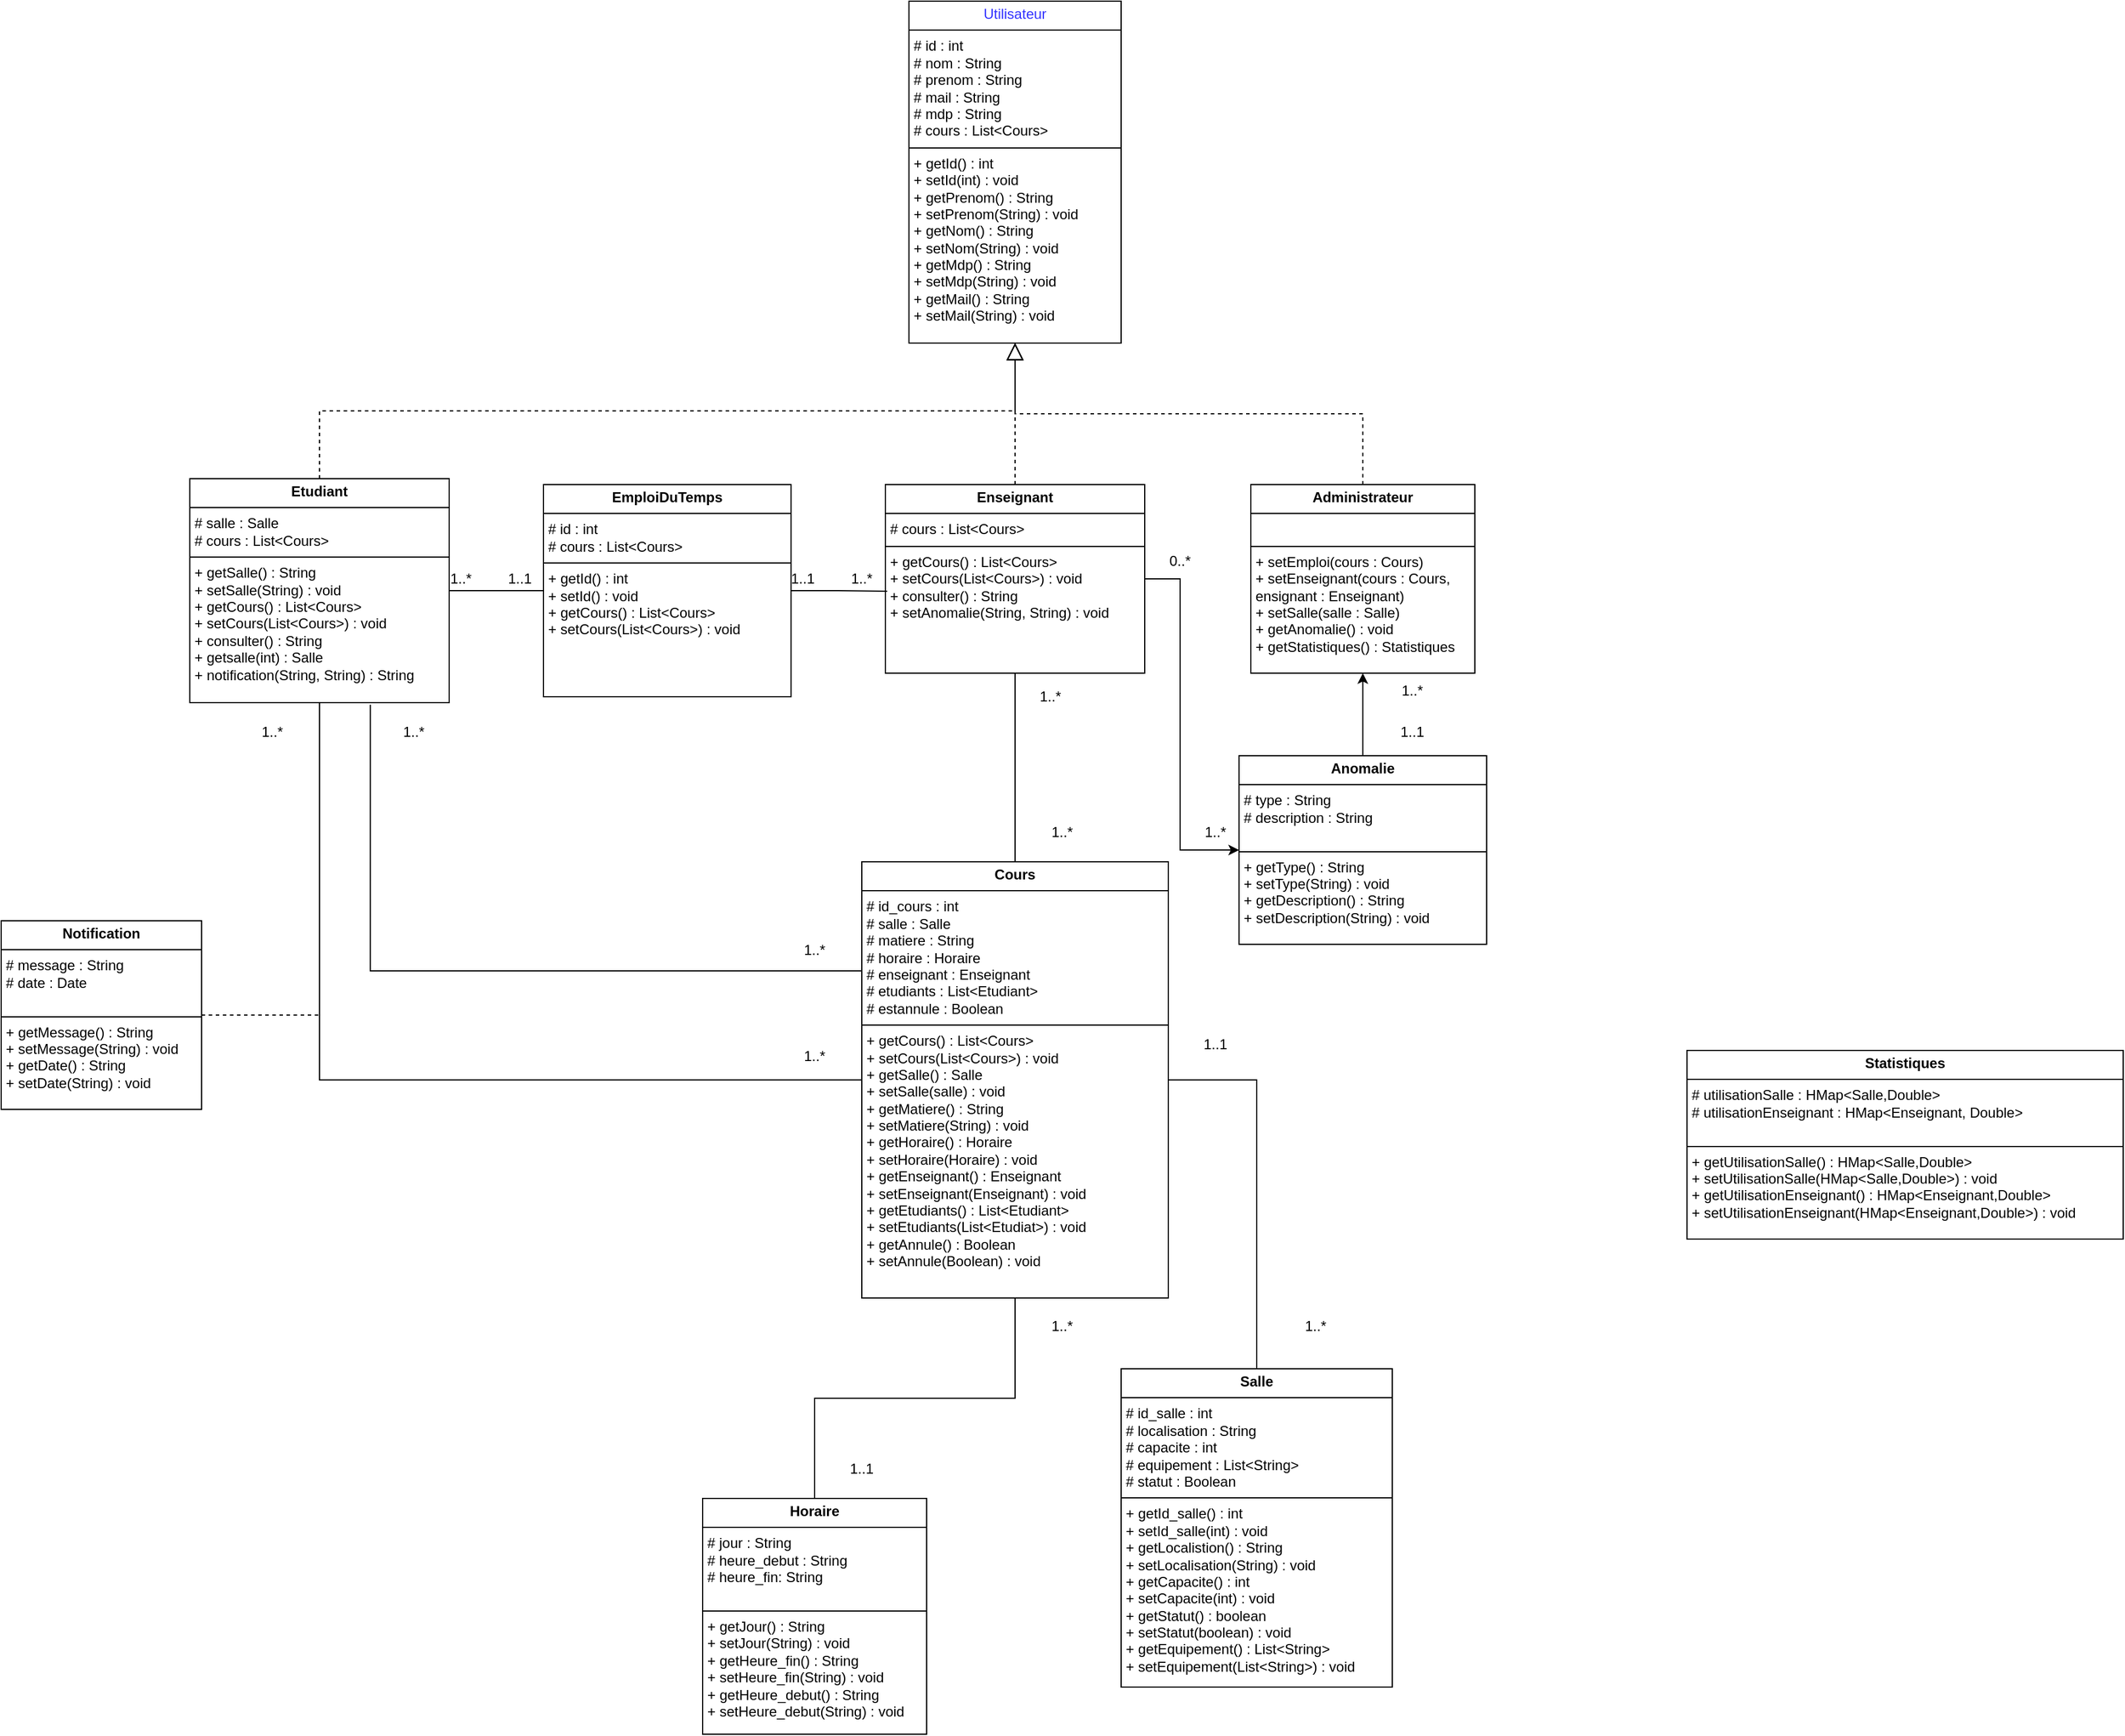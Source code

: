 <mxfile version="27.0.4">
  <diagram name="Page-1" id="ocIGo5bQyAD7GgWdxXTj">
    <mxGraphModel dx="2252" dy="753" grid="1" gridSize="10" guides="1" tooltips="1" connect="1" arrows="1" fold="1" page="1" pageScale="1" pageWidth="827" pageHeight="1169" math="0" shadow="0">
      <root>
        <mxCell id="0" />
        <mxCell id="1" parent="0" />
        <mxCell id="oOOovUlSggI43qUW11VL-1" value="&lt;p style=&quot;margin:0px;margin-top:4px;text-align:center;&quot;&gt;&lt;b&gt;Etudiant&lt;/b&gt;&lt;/p&gt;&lt;hr size=&quot;1&quot; style=&quot;border-style:solid;&quot;&gt;&lt;p style=&quot;margin:0px;margin-left:4px;&quot;&gt;&lt;span style=&quot;background-color: transparent; color: light-dark(rgb(0, 0, 0), rgb(255, 255, 255));&quot;&gt;# salle : Salle&amp;nbsp;&lt;/span&gt;&lt;/p&gt;&lt;p style=&quot;margin:0px;margin-left:4px;&quot;&gt;&lt;span style=&quot;background-color: transparent; color: light-dark(rgb(0, 0, 0), rgb(255, 255, 255));&quot;&gt;# cours : List&amp;lt;Cours&amp;gt;&lt;/span&gt;&lt;/p&gt;&lt;hr size=&quot;1&quot; style=&quot;border-style:solid;&quot;&gt;&lt;p style=&quot;margin: 0px 0px 0px 4px;&quot;&gt;+ getSalle() : String&lt;/p&gt;&lt;p style=&quot;margin: 0px 0px 0px 4px;&quot;&gt;+ setSalle(String) : void&lt;/p&gt;&lt;p style=&quot;margin:0px;margin-left:4px;&quot;&gt;+ getCours() : List&amp;lt;Cours&amp;gt;&lt;/p&gt;&lt;p style=&quot;margin:0px;margin-left:4px;&quot;&gt;+ setCours(List&amp;lt;Cours&amp;gt;) : void&lt;/p&gt;&lt;p style=&quot;margin:0px;margin-left:4px;&quot;&gt;+ consulter() : String&lt;/p&gt;&lt;p style=&quot;margin:0px;margin-left:4px;&quot;&gt;+ getsalle(int) : Salle&lt;/p&gt;&lt;p style=&quot;margin:0px;margin-left:4px;&quot;&gt;+ notification(String, String) : String&lt;/p&gt;&lt;p style=&quot;margin:0px;margin-left:4px;&quot;&gt;&lt;br&gt;&lt;/p&gt;" style="verticalAlign=top;align=left;overflow=fill;html=1;whiteSpace=wrap;" vertex="1" parent="1">
          <mxGeometry x="-210" y="435" width="220" height="190" as="geometry" />
        </mxCell>
        <mxCell id="oOOovUlSggI43qUW11VL-2" style="edgeStyle=orthogonalEdgeStyle;rounded=0;orthogonalLoop=1;jettySize=auto;html=1;entryX=0;entryY=0.5;entryDx=0;entryDy=0;" edge="1" parent="1" source="oOOovUlSggI43qUW11VL-3" target="oOOovUlSggI43qUW11VL-14">
          <mxGeometry relative="1" as="geometry">
            <Array as="points">
              <mxPoint x="630" y="520" />
              <mxPoint x="630" y="750" />
            </Array>
          </mxGeometry>
        </mxCell>
        <mxCell id="oOOovUlSggI43qUW11VL-3" value="&lt;p style=&quot;margin:0px;margin-top:4px;text-align:center;&quot;&gt;&lt;b&gt;Enseignant&lt;/b&gt;&lt;span style=&quot;color: rgba(0, 0, 0, 0); font-family: monospace; font-size: 0px; text-wrap-mode: nowrap; background-color: transparent; text-align: left;&quot;&gt;%3CmxGraphModel%3E%3Croot%3E%3CmxCell%20id%3D%220%22%2F%3E%3CmxCell%20id%3D%221%22%20parent%3D%220%22%2F%3E%3CmxCell%20id%3D%222%22%20value%3D%22%26lt%3Bp%20style%3D%26quot%3Bmargin%3A0px%3Bmargin-top%3A4px%3Btext-align%3Acenter%3B%26quot%3B%26gt%3B%26lt%3Bb%26gt%3BEtudiant%26lt%3B%2Fb%26gt%3B%26lt%3B%2Fp%26gt%3B%26lt%3Bhr%20size%3D%26quot%3B1%26quot%3B%20style%3D%26quot%3Bborder-style%3Asolid%3B%26quot%3B%26gt%3B%26lt%3Bp%20style%3D%26quot%3Bmargin%3A0px%3Bmargin-left%3A4px%3B%26quot%3B%26gt%3B%2B%20field%3A%20Type%26lt%3B%2Fp%26gt%3B%26lt%3Bhr%20size%3D%26quot%3B1%26quot%3B%20style%3D%26quot%3Bborder-style%3Asolid%3B%26quot%3B%26gt%3B%26lt%3Bp%20style%3D%26quot%3Bmargin%3A0px%3Bmargin-left%3A4px%3B%26quot%3B%26gt%3B%2B%20method()%3A%20Type%26lt%3B%2Fp%26gt%3B%22%20style%3D%22verticalAlign%3Dtop%3Balign%3Dleft%3Boverflow%3Dfill%3Bhtml%3D1%3BwhiteSpace%3Dwrap%3B%22%20vertex%3D%221%22%20parent%3D%221%22%3E%3CmxGeometry%20x%3D%22260%22%20y%3D%2250%22%20width%3D%22160%22%20height%3D%2290%22%20as%3D%22geometry%22%2F%3E%3C%2FmxCell%3E%3C%2Froot%3E%3C%2FmxGraphModel%3E&lt;/span&gt;&lt;/p&gt;&lt;hr size=&quot;1&quot; style=&quot;border-style:solid;&quot;&gt;&lt;p style=&quot;margin:0px;margin-left:4px;&quot;&gt;&lt;span style=&quot;background-color: transparent; color: light-dark(rgb(0, 0, 0), rgb(255, 255, 255));&quot;&gt;# cours : List&amp;lt;Cours&amp;gt;&lt;/span&gt;&lt;/p&gt;&lt;hr size=&quot;1&quot; style=&quot;border-style:solid;&quot;&gt;&lt;p style=&quot;margin: 0px 0px 0px 4px;&quot;&gt;+ getCours() : List&amp;lt;Cours&amp;gt;&lt;/p&gt;&lt;p style=&quot;margin: 0px 0px 0px 4px;&quot;&gt;+ setCours(List&amp;lt;Cours&amp;gt;) : void&lt;/p&gt;&lt;p style=&quot;margin:0px;margin-left:4px;&quot;&gt;+ consulter() : String&lt;/p&gt;&lt;p style=&quot;margin:0px;margin-left:4px;&quot;&gt;+ setAnomalie(String, String) : void&lt;/p&gt;" style="verticalAlign=top;align=left;overflow=fill;html=1;whiteSpace=wrap;" vertex="1" parent="1">
          <mxGeometry x="380" y="440" width="220" height="160" as="geometry" />
        </mxCell>
        <mxCell id="oOOovUlSggI43qUW11VL-4" value="&lt;p style=&quot;margin:0px;margin-top:4px;text-align:center;&quot;&gt;&lt;b&gt;Administrateur&lt;/b&gt;&lt;/p&gt;&lt;hr size=&quot;1&quot; style=&quot;border-style:solid;&quot;&gt;&lt;p style=&quot;margin:0px;margin-left:4px;&quot;&gt;&lt;br&gt;&lt;/p&gt;&lt;hr size=&quot;1&quot; style=&quot;border-style:solid;&quot;&gt;&lt;p style=&quot;margin:0px;margin-left:4px;&quot;&gt;+ setEmploi(cours : Cours)&lt;/p&gt;&lt;p style=&quot;margin:0px;margin-left:4px;&quot;&gt;+ setEnseignant(cours : Cours, ensignant : Enseignant)&lt;/p&gt;&lt;p style=&quot;margin:0px;margin-left:4px;&quot;&gt;+ setSalle(salle : Salle)&lt;/p&gt;&lt;p style=&quot;margin:0px;margin-left:4px;&quot;&gt;+ getAnomalie() : void&lt;/p&gt;&lt;p style=&quot;margin:0px;margin-left:4px;&quot;&gt;+ getStatistiques() : Statistiques&lt;/p&gt;" style="verticalAlign=top;align=left;overflow=fill;html=1;whiteSpace=wrap;" vertex="1" parent="1">
          <mxGeometry x="690" y="440" width="190" height="160" as="geometry" />
        </mxCell>
        <mxCell id="oOOovUlSggI43qUW11VL-5" style="edgeStyle=orthogonalEdgeStyle;rounded=0;orthogonalLoop=1;jettySize=auto;html=1;entryX=1;entryY=0.5;entryDx=0;entryDy=0;endArrow=none;endFill=1;startFill=0;" edge="1" parent="1" source="oOOovUlSggI43qUW11VL-6" target="oOOovUlSggI43qUW11VL-22">
          <mxGeometry relative="1" as="geometry" />
        </mxCell>
        <mxCell id="oOOovUlSggI43qUW11VL-6" value="&lt;p style=&quot;margin:0px;margin-top:4px;text-align:center;&quot;&gt;&lt;b&gt;Salle&lt;/b&gt;&lt;/p&gt;&lt;hr size=&quot;1&quot; style=&quot;border-style:solid;&quot;&gt;&lt;p style=&quot;margin:0px;margin-left:4px;&quot;&gt;# id_salle : int&lt;/p&gt;&lt;p style=&quot;margin:0px;margin-left:4px;&quot;&gt;# localisation : String&lt;/p&gt;&lt;p style=&quot;margin:0px;margin-left:4px;&quot;&gt;# capacite : int&lt;/p&gt;&lt;p style=&quot;margin:0px;margin-left:4px;&quot;&gt;# equipement : List&amp;lt;String&amp;gt;&lt;/p&gt;&lt;p style=&quot;margin:0px;margin-left:4px;&quot;&gt;# statut : Boolean&lt;/p&gt;&lt;hr size=&quot;1&quot; style=&quot;border-style:solid;&quot;&gt;&lt;p style=&quot;margin: 0px 0px 0px 4px;&quot;&gt;+ getId_salle() : int&lt;/p&gt;&lt;p style=&quot;margin: 0px 0px 0px 4px;&quot;&gt;+ setId_salle(int) : void&lt;/p&gt;&lt;p style=&quot;margin: 0px 0px 0px 4px;&quot;&gt;+ getLocalistion() : String&lt;/p&gt;&lt;p style=&quot;margin: 0px 0px 0px 4px;&quot;&gt;+ setLocalisation(String) : void&lt;/p&gt;&lt;p style=&quot;margin: 0px 0px 0px 4px;&quot;&gt;+ getCapacite() : int&lt;/p&gt;&lt;p style=&quot;margin: 0px 0px 0px 4px;&quot;&gt;+ setCapacite(int) : void&lt;/p&gt;&lt;p style=&quot;margin: 0px 0px 0px 4px;&quot;&gt;+ getStatut() : boolean&lt;/p&gt;&lt;p style=&quot;margin: 0px 0px 0px 4px;&quot;&gt;+ setStatut(boolean) : void&lt;/p&gt;&lt;p style=&quot;margin: 0px 0px 0px 4px;&quot;&gt;+ getEquipement() : List&amp;lt;String&amp;gt;&lt;/p&gt;&lt;p style=&quot;margin: 0px 0px 0px 4px;&quot;&gt;+ setEquipement(List&amp;lt;String&amp;gt;) : void&lt;/p&gt;" style="verticalAlign=top;align=left;overflow=fill;html=1;whiteSpace=wrap;" vertex="1" parent="1">
          <mxGeometry x="580" y="1190" width="230" height="270" as="geometry" />
        </mxCell>
        <mxCell id="oOOovUlSggI43qUW11VL-7" style="edgeStyle=orthogonalEdgeStyle;rounded=0;orthogonalLoop=1;jettySize=auto;html=1;entryX=1;entryY=0.5;entryDx=0;entryDy=0;endArrow=none;startFill=0;" edge="1" parent="1" source="oOOovUlSggI43qUW11VL-8" target="oOOovUlSggI43qUW11VL-1">
          <mxGeometry relative="1" as="geometry" />
        </mxCell>
        <mxCell id="oOOovUlSggI43qUW11VL-8" value="&lt;p style=&quot;margin:0px;margin-top:4px;text-align:center;&quot;&gt;&lt;b&gt;EmploiDuTemps&lt;/b&gt;&lt;/p&gt;&lt;hr size=&quot;1&quot; style=&quot;border-style:solid;&quot;&gt;&lt;p style=&quot;margin:0px;margin-left:4px;&quot;&gt;# id : int&lt;/p&gt;&lt;p style=&quot;margin:0px;margin-left:4px;&quot;&gt;# cours : List&amp;lt;Cours&amp;gt;&lt;br&gt;&lt;/p&gt;&lt;hr size=&quot;1&quot; style=&quot;border-style:solid;&quot;&gt;&lt;p style=&quot;margin:0px;margin-left:4px;&quot;&gt;+ getId() : int&lt;/p&gt;&lt;p style=&quot;margin:0px;margin-left:4px;&quot;&gt;+ setId() : void&lt;/p&gt;&lt;p style=&quot;margin: 0px 0px 0px 4px;&quot;&gt;+ getCours() : List&amp;lt;Cours&amp;gt;&lt;/p&gt;&lt;p style=&quot;margin: 0px 0px 0px 4px;&quot;&gt;+ setCours(List&amp;lt;Cours&amp;gt;) : void&lt;/p&gt;" style="verticalAlign=top;align=left;overflow=fill;html=1;whiteSpace=wrap;" vertex="1" parent="1">
          <mxGeometry x="90" y="440" width="210" height="180" as="geometry" />
        </mxCell>
        <mxCell id="oOOovUlSggI43qUW11VL-9" style="edgeStyle=orthogonalEdgeStyle;rounded=0;orthogonalLoop=1;jettySize=auto;html=1;entryX=0.5;entryY=1;entryDx=0;entryDy=0;endArrow=none;startFill=0;" edge="1" parent="1" source="oOOovUlSggI43qUW11VL-10" target="oOOovUlSggI43qUW11VL-22">
          <mxGeometry relative="1" as="geometry" />
        </mxCell>
        <mxCell id="oOOovUlSggI43qUW11VL-10" value="&lt;p style=&quot;margin:0px;margin-top:4px;text-align:center;&quot;&gt;&lt;b&gt;Horaire&lt;/b&gt;&lt;/p&gt;&lt;hr size=&quot;1&quot; style=&quot;border-style:solid;&quot;&gt;&lt;p style=&quot;margin:0px;margin-left:4px;&quot;&gt;# jour : String&lt;/p&gt;&lt;p style=&quot;margin:0px;margin-left:4px;&quot;&gt;&lt;span style=&quot;background-color: transparent; color: light-dark(rgb(0, 0, 0), rgb(255, 255, 255));&quot;&gt;# heure_debut : String&lt;/span&gt;&lt;/p&gt;&lt;p style=&quot;margin:0px;margin-left:4px;&quot;&gt;# heure_fin: String&lt;/p&gt;&lt;p style=&quot;margin:0px;margin-left:4px;&quot;&gt;&lt;br&gt;&lt;/p&gt;&lt;hr size=&quot;1&quot; style=&quot;border-style:solid;&quot;&gt;&lt;p style=&quot;margin: 0px 0px 0px 4px;&quot;&gt;+ getJour() : String&lt;/p&gt;&lt;p style=&quot;margin: 0px 0px 0px 4px;&quot;&gt;+ setJour(String) : void&lt;/p&gt;&lt;p style=&quot;margin: 0px 0px 0px 4px;&quot;&gt;+ getHeure_fin() : String&lt;/p&gt;&lt;p style=&quot;margin: 0px 0px 0px 4px;&quot;&gt;+ setHeure_fin(String) : void&lt;/p&gt;&lt;p style=&quot;margin: 0px 0px 0px 4px;&quot;&gt;+ getHeure_debut() : String&lt;/p&gt;&lt;p style=&quot;margin: 0px 0px 0px 4px;&quot;&gt;+ setHeure_debut(String) : void&lt;/p&gt;&lt;p style=&quot;margin: 0px 0px 0px 4px;&quot;&gt;&lt;br&gt;&lt;/p&gt;" style="verticalAlign=top;align=left;overflow=fill;html=1;whiteSpace=wrap;" vertex="1" parent="1">
          <mxGeometry x="225" y="1300" width="190" height="200" as="geometry" />
        </mxCell>
        <mxCell id="oOOovUlSggI43qUW11VL-11" style="edgeStyle=orthogonalEdgeStyle;rounded=0;orthogonalLoop=1;jettySize=auto;html=1;endArrow=none;startFill=0;dashed=1;" edge="1" parent="1" source="oOOovUlSggI43qUW11VL-12">
          <mxGeometry relative="1" as="geometry">
            <mxPoint x="-100" y="890" as="targetPoint" />
          </mxGeometry>
        </mxCell>
        <mxCell id="oOOovUlSggI43qUW11VL-12" value="&lt;p style=&quot;margin:0px;margin-top:4px;text-align:center;&quot;&gt;&lt;b&gt;Notification&lt;/b&gt;&lt;/p&gt;&lt;hr size=&quot;1&quot; style=&quot;border-style:solid;&quot;&gt;&lt;p style=&quot;margin:0px;margin-left:4px;&quot;&gt;# message : String&lt;/p&gt;&lt;p style=&quot;margin:0px;margin-left:4px;&quot;&gt;&lt;span style=&quot;background-color: transparent; color: light-dark(rgb(0, 0, 0), rgb(255, 255, 255));&quot;&gt;# date : Date&lt;/span&gt;&lt;/p&gt;&lt;p style=&quot;margin:0px;margin-left:4px;&quot;&gt;&lt;br&gt;&lt;/p&gt;&lt;hr size=&quot;1&quot; style=&quot;border-style:solid;&quot;&gt;&lt;p style=&quot;margin: 0px 0px 0px 4px;&quot;&gt;+ getMessage() : String&lt;/p&gt;&lt;p style=&quot;margin: 0px 0px 0px 4px;&quot;&gt;+ setMessage(String) : void&lt;/p&gt;&lt;p style=&quot;margin: 0px 0px 0px 4px;&quot;&gt;+ getDate() : String&lt;/p&gt;&lt;p style=&quot;margin: 0px 0px 0px 4px;&quot;&gt;+ setDate(String) : void&lt;/p&gt;&lt;div&gt;&lt;br&gt;&lt;/div&gt;" style="verticalAlign=top;align=left;overflow=fill;html=1;whiteSpace=wrap;" vertex="1" parent="1">
          <mxGeometry x="-370" y="810" width="170" height="160" as="geometry" />
        </mxCell>
        <mxCell id="oOOovUlSggI43qUW11VL-13" style="edgeStyle=orthogonalEdgeStyle;rounded=0;orthogonalLoop=1;jettySize=auto;html=1;" edge="1" parent="1" source="oOOovUlSggI43qUW11VL-14" target="oOOovUlSggI43qUW11VL-4">
          <mxGeometry relative="1" as="geometry" />
        </mxCell>
        <mxCell id="oOOovUlSggI43qUW11VL-14" value="&lt;p style=&quot;margin:0px;margin-top:4px;text-align:center;&quot;&gt;&lt;b&gt;Anomalie&lt;/b&gt;&lt;/p&gt;&lt;hr size=&quot;1&quot; style=&quot;border-style:solid;&quot;&gt;&lt;p style=&quot;margin:0px;margin-left:4px;&quot;&gt;# type : String&lt;/p&gt;&lt;p style=&quot;margin:0px;margin-left:4px;&quot;&gt;&lt;span style=&quot;background-color: transparent; color: light-dark(rgb(0, 0, 0), rgb(255, 255, 255));&quot;&gt;# description : String&lt;/span&gt;&lt;/p&gt;&lt;p style=&quot;margin:0px;margin-left:4px;&quot;&gt;&lt;br&gt;&lt;/p&gt;&lt;hr size=&quot;1&quot; style=&quot;border-style:solid;&quot;&gt;&lt;p style=&quot;margin: 0px 0px 0px 4px;&quot;&gt;+ getType() : String&lt;/p&gt;&lt;p style=&quot;margin: 0px 0px 0px 4px;&quot;&gt;+ setType(String) : void&lt;/p&gt;&lt;p style=&quot;margin: 0px 0px 0px 4px;&quot;&gt;+ getDescription() : String&lt;/p&gt;&lt;p style=&quot;margin: 0px 0px 0px 4px;&quot;&gt;+ setDescription(String) : void&lt;/p&gt;&lt;div&gt;&lt;br&gt;&lt;/div&gt;" style="verticalAlign=top;align=left;overflow=fill;html=1;whiteSpace=wrap;" vertex="1" parent="1">
          <mxGeometry x="680" y="670" width="210" height="160" as="geometry" />
        </mxCell>
        <mxCell id="oOOovUlSggI43qUW11VL-15" value="&lt;p style=&quot;margin:0px;margin-top:4px;text-align:center;&quot;&gt;&lt;b&gt;Statistiques&lt;/b&gt;&lt;/p&gt;&lt;hr size=&quot;1&quot; style=&quot;border-style:solid;&quot;&gt;&lt;p style=&quot;margin:0px;margin-left:4px;&quot;&gt;# utilisationSalle : HMap&amp;lt;Salle,Double&amp;gt;&lt;/p&gt;&lt;p style=&quot;margin:0px;margin-left:4px;&quot;&gt;# utilisationEnseignant : HMap&amp;lt;Enseignant, Double&amp;gt;&lt;/p&gt;&lt;p style=&quot;margin:0px;margin-left:4px;&quot;&gt;&lt;br&gt;&lt;/p&gt;&lt;hr size=&quot;1&quot; style=&quot;border-style:solid;&quot;&gt;&lt;p style=&quot;margin: 0px 0px 0px 4px;&quot;&gt;+ getUtilisationSalle() : HMap&amp;lt;Salle,Double&amp;gt;&lt;/p&gt;&lt;p style=&quot;margin: 0px 0px 0px 4px;&quot;&gt;+ setUtilisationSalle(HMap&amp;lt;Salle,Double&amp;gt;) : void&lt;/p&gt;&lt;p style=&quot;margin: 0px 0px 0px 4px;&quot;&gt;+ getUtilisationEnseignant() : HMap&amp;lt;Enseignant,Double&amp;gt;&lt;/p&gt;&lt;p style=&quot;margin: 0px 0px 0px 4px;&quot;&gt;+ setUtilisationEnseignant(HMap&amp;lt;Enseignant,Double&amp;gt;) : void&lt;/p&gt;" style="verticalAlign=top;align=left;overflow=fill;html=1;whiteSpace=wrap;" vertex="1" parent="1">
          <mxGeometry x="1060" y="920" width="370" height="160" as="geometry" />
        </mxCell>
        <mxCell id="oOOovUlSggI43qUW11VL-16" value="&lt;p style=&quot;text-align: center; margin: 4px 0px 0px;&quot;&gt;&lt;font style=&quot;color: rgb(0, 0, 0);&quot;&gt;&lt;span style=&quot;background-color: transparent; text-align: left;&quot;&gt;&lt;font style=&quot;color: rgb(51, 51, 255);&quot;&gt;Utilisateur&lt;/font&gt;&lt;/span&gt;&lt;span style=&quot;font-family: monospace; font-size: 0px; text-wrap-mode: nowrap; background-color: transparent; text-align: left; color: rgba(0, 0, 0, 0);&quot;&gt;%&lt;/span&gt;&lt;/font&gt;&lt;span style=&quot;color: rgba(0, 0, 0, 0); font-family: monospace; font-size: 0px; text-wrap-mode: nowrap; background-color: transparent; text-align: left;&quot;&gt;3CmxGraphModel%3E%3Croot%3E%3CmxCell%20id%3D%220%22%2F%3E%3CmxCell%20id%3D%221%22%20parent%3D%220%22%2F%3E%3CmxCell%20id%3D%222%22%20value%3D%22%26lt%3Bp%20style%3D%26quot%3Bmargin%3A0px%3Bmargin-top%3A4px%3Btext-align%3Acenter%3B%26quot%3B%26gt%3B%26lt%3Bb%26gt%3BEtudiant%26lt%3B%2Fb%26gt%3B%26lt%3B%2Fp%26gt%3B%26lt%3Bhr%20size%3D%26quot%3B1%26quot%3B%20style%3D%26quot%3Bborder-style%3Asolid%3B%26quot%3B%26gt%3B%26lt%3Bp%20style%3D%26quot%3Bmargin%3A0px%3Bmargin-left%3A4px%3B%26quot%3B%26gt%3B%2B%20field%3A%20Type%26lt%3B%2Fp%26gt%3B%26lt%3Bhr%20size%3D%26quot%3B1%26quot%3B%20style%3D%26quot%3Bborder-style%3Asolid%3B%26quot%3B%26gt%3B%26lt%3Bp%20style%3D%26quot%3Bmargin%3A0px%3Bmargin-left%3A4px%3B%26quot%3B%26gt%3B%2B%20method()%3A%20Type%26lt%3B%2Fp%26gt%3B%22%20style%3D%22verticalAlign%3Dtop%3Balign%3Dleft%3Boverflow%3Dfill%3Bhtml%3D1%3BwhiteSpace%3Dwrap%3B%22%20vertex%3D%221%22%20parent%3D%221%22%3E%3CmxGeometry%20x%3D%22260%22%20y%3D%2250%22%20width%3D%22160%22%20height%3D%2290%22%20as%3D%22geometry%22%2F%3E%3C%2FmxCell%3E%3C%2Froot%3E%3C%2FmxGraphModel%3E&lt;/span&gt;&lt;/p&gt;&lt;hr size=&quot;1&quot; style=&quot;border-style:solid;&quot;&gt;&lt;p style=&quot;margin:0px;margin-left:4px;&quot;&gt;# id : int&lt;/p&gt;&lt;p style=&quot;margin:0px;margin-left:4px;&quot;&gt;&lt;span style=&quot;background-color: transparent; color: light-dark(rgb(0, 0, 0), rgb(255, 255, 255));&quot;&gt;# nom : String&lt;/span&gt;&lt;/p&gt;&lt;p style=&quot;margin:0px;margin-left:4px;&quot;&gt;# prenom : String&lt;/p&gt;&lt;p style=&quot;margin:0px;margin-left:4px;&quot;&gt;# mail : String&lt;/p&gt;&lt;p style=&quot;margin:0px;margin-left:4px;&quot;&gt;# mdp : String&lt;/p&gt;&lt;p style=&quot;margin:0px;margin-left:4px;&quot;&gt;# cours : List&amp;lt;Cours&amp;gt;&lt;/p&gt;&lt;hr size=&quot;1&quot; style=&quot;border-style:solid;&quot;&gt;&lt;p style=&quot;margin:0px;margin-left:4px;&quot;&gt;+ getId() : int&lt;/p&gt;&lt;p style=&quot;margin:0px;margin-left:4px;&quot;&gt;+ setId(int) : void&lt;/p&gt;&lt;p style=&quot;margin:0px;margin-left:4px;&quot;&gt;+ getPrenom() : String&lt;/p&gt;&lt;p style=&quot;margin:0px;margin-left:4px;&quot;&gt;+ setPrenom(String) : void&lt;/p&gt;&lt;p style=&quot;margin:0px;margin-left:4px;&quot;&gt;+ getNom() : String&lt;/p&gt;&lt;p style=&quot;margin:0px;margin-left:4px;&quot;&gt;+ setNom(String) : void&lt;/p&gt;&lt;p style=&quot;margin: 0px 0px 0px 4px;&quot;&gt;+ getMdp() : String&lt;/p&gt;&lt;p style=&quot;margin: 0px 0px 0px 4px;&quot;&gt;+ setMdp(String) : void&lt;/p&gt;&lt;p style=&quot;margin:0px;margin-left:4px;&quot;&gt;+ getMail() : String&lt;/p&gt;&lt;p style=&quot;margin:0px;margin-left:4px;&quot;&gt;+ setMail(String) : void&lt;/p&gt;" style="verticalAlign=top;align=left;overflow=fill;html=1;whiteSpace=wrap;" vertex="1" parent="1">
          <mxGeometry x="400" y="30" width="180" height="290" as="geometry" />
        </mxCell>
        <mxCell id="oOOovUlSggI43qUW11VL-17" value="" style="endArrow=block;dashed=1;endFill=0;endSize=12;html=1;rounded=0;fontSize=12;exitX=0.5;exitY=0;exitDx=0;exitDy=0;entryX=0.5;entryY=1;entryDx=0;entryDy=0;edgeStyle=orthogonalEdgeStyle;" edge="1" parent="1" source="oOOovUlSggI43qUW11VL-1" target="oOOovUlSggI43qUW11VL-16">
          <mxGeometry width="160" relative="1" as="geometry">
            <mxPoint x="190" y="410" as="sourcePoint" />
            <mxPoint x="350" y="410" as="targetPoint" />
          </mxGeometry>
        </mxCell>
        <mxCell id="oOOovUlSggI43qUW11VL-18" value="" style="endArrow=block;dashed=1;endFill=0;endSize=12;html=1;rounded=0;fontSize=12;exitX=0.5;exitY=0;exitDx=0;exitDy=0;entryX=0.5;entryY=1;entryDx=0;entryDy=0;edgeStyle=orthogonalEdgeStyle;" edge="1" parent="1" source="oOOovUlSggI43qUW11VL-3" target="oOOovUlSggI43qUW11VL-16">
          <mxGeometry width="160" relative="1" as="geometry">
            <mxPoint x="380" y="500" as="sourcePoint" />
            <mxPoint x="540" y="500" as="targetPoint" />
          </mxGeometry>
        </mxCell>
        <mxCell id="oOOovUlSggI43qUW11VL-19" value="" style="endArrow=block;dashed=1;endFill=0;endSize=12;html=1;rounded=0;fontSize=12;exitX=0.5;exitY=0;exitDx=0;exitDy=0;entryX=0.5;entryY=1;entryDx=0;entryDy=0;edgeStyle=orthogonalEdgeStyle;" edge="1" parent="1" source="oOOovUlSggI43qUW11VL-4" target="oOOovUlSggI43qUW11VL-16">
          <mxGeometry width="160" relative="1" as="geometry">
            <mxPoint x="620" y="490" as="sourcePoint" />
            <mxPoint x="780" y="490" as="targetPoint" />
          </mxGeometry>
        </mxCell>
        <mxCell id="oOOovUlSggI43qUW11VL-20" style="edgeStyle=orthogonalEdgeStyle;rounded=0;orthogonalLoop=1;jettySize=auto;html=1;exitX=0;exitY=0.5;exitDx=0;exitDy=0;entryX=0.5;entryY=1;entryDx=0;entryDy=0;endArrow=none;startFill=0;" edge="1" parent="1" source="oOOovUlSggI43qUW11VL-22" target="oOOovUlSggI43qUW11VL-1">
          <mxGeometry relative="1" as="geometry" />
        </mxCell>
        <mxCell id="oOOovUlSggI43qUW11VL-21" style="edgeStyle=orthogonalEdgeStyle;rounded=0;orthogonalLoop=1;jettySize=auto;html=1;exitX=0;exitY=0.25;exitDx=0;exitDy=0;entryX=0.696;entryY=1.009;entryDx=0;entryDy=0;entryPerimeter=0;endArrow=none;startFill=0;" edge="1" parent="1" source="oOOovUlSggI43qUW11VL-22" target="oOOovUlSggI43qUW11VL-1">
          <mxGeometry relative="1" as="geometry">
            <mxPoint x="230" y="750" as="targetPoint" />
          </mxGeometry>
        </mxCell>
        <mxCell id="oOOovUlSggI43qUW11VL-22" value="&lt;p style=&quot;margin:0px;margin-top:4px;text-align:center;&quot;&gt;&lt;b&gt;Cours&lt;/b&gt;&lt;/p&gt;&lt;hr size=&quot;1&quot; style=&quot;border-style:solid;&quot;&gt;&lt;p style=&quot;margin:0px;margin-left:4px;&quot;&gt;# id_cours : int&lt;/p&gt;&lt;p style=&quot;margin:0px;margin-left:4px;&quot;&gt;&lt;span style=&quot;background-color: transparent; color: light-dark(rgb(0, 0, 0), rgb(255, 255, 255));&quot;&gt;# salle : Salle&lt;/span&gt;&lt;/p&gt;&lt;p style=&quot;margin:0px;margin-left:4px;&quot;&gt;# matiere : String&lt;/p&gt;&lt;p style=&quot;margin:0px;margin-left:4px;&quot;&gt;# horaire : Horaire&lt;/p&gt;&lt;p style=&quot;margin:0px;margin-left:4px;&quot;&gt;# enseignant : Enseignant&lt;/p&gt;&lt;p style=&quot;margin:0px;margin-left:4px;&quot;&gt;# etudiants : List&amp;lt;Etudiant&amp;gt;&lt;/p&gt;&lt;p style=&quot;margin:0px;margin-left:4px;&quot;&gt;# estannule : Boolean&lt;/p&gt;&lt;hr size=&quot;1&quot; style=&quot;border-style:solid;&quot;&gt;&lt;p style=&quot;margin: 0px 0px 0px 4px;&quot;&gt;+ getCours() : List&amp;lt;Cours&amp;gt;&lt;/p&gt;&lt;p style=&quot;margin: 0px 0px 0px 4px;&quot;&gt;+ setCours(List&amp;lt;Cours&amp;gt;) : void&lt;/p&gt;&lt;p style=&quot;margin: 0px 0px 0px 4px;&quot;&gt;+ getSalle() : Salle&lt;/p&gt;&lt;p style=&quot;margin: 0px 0px 0px 4px;&quot;&gt;+ setSalle(salle) : void&lt;/p&gt;&lt;p style=&quot;margin: 0px 0px 0px 4px;&quot;&gt;+ getMatiere() : String&lt;/p&gt;&lt;p style=&quot;margin: 0px 0px 0px 4px;&quot;&gt;+ setMatiere(String) : void&lt;/p&gt;&lt;p style=&quot;margin: 0px 0px 0px 4px;&quot;&gt;+ getHoraire() : Horaire&lt;/p&gt;&lt;p style=&quot;margin: 0px 0px 0px 4px;&quot;&gt;+ setHoraire(Horaire) : void&lt;/p&gt;&lt;p style=&quot;margin: 0px 0px 0px 4px;&quot;&gt;+ getEnseignant() : Enseignant&lt;/p&gt;&lt;p style=&quot;margin: 0px 0px 0px 4px;&quot;&gt;+ setEnseignant(Enseignant) : void&lt;/p&gt;&lt;p style=&quot;margin: 0px 0px 0px 4px;&quot;&gt;+ getEtudiants() : List&amp;lt;Etudiant&amp;gt;&lt;/p&gt;&lt;p style=&quot;margin: 0px 0px 0px 4px;&quot;&gt;+ setEtudiants(List&amp;lt;Etudiat&amp;gt;) : void&lt;/p&gt;&lt;p style=&quot;margin: 0px 0px 0px 4px;&quot;&gt;+ getAnnule() : Boolean&lt;/p&gt;&lt;p style=&quot;margin: 0px 0px 0px 4px;&quot;&gt;+ setAnnule(Boolean) : void&lt;/p&gt;" style="verticalAlign=top;align=left;overflow=fill;html=1;whiteSpace=wrap;" vertex="1" parent="1">
          <mxGeometry x="360" y="760" width="260" height="370" as="geometry" />
        </mxCell>
        <mxCell id="oOOovUlSggI43qUW11VL-23" style="edgeStyle=orthogonalEdgeStyle;rounded=0;orthogonalLoop=1;jettySize=auto;html=1;endArrow=none;startFill=0;" edge="1" parent="1" source="oOOovUlSggI43qUW11VL-22" target="oOOovUlSggI43qUW11VL-3">
          <mxGeometry relative="1" as="geometry" />
        </mxCell>
        <mxCell id="oOOovUlSggI43qUW11VL-24" value="1..*" style="text;html=1;align=center;verticalAlign=middle;whiteSpace=wrap;rounded=0;" vertex="1" parent="1">
          <mxGeometry x="490" y="605" width="60" height="30" as="geometry" />
        </mxCell>
        <mxCell id="oOOovUlSggI43qUW11VL-25" value="1..*" style="text;html=1;align=center;verticalAlign=middle;whiteSpace=wrap;rounded=0;" vertex="1" parent="1">
          <mxGeometry x="500" y="720" width="60" height="30" as="geometry" />
        </mxCell>
        <mxCell id="oOOovUlSggI43qUW11VL-26" value="1..*" style="text;html=1;align=center;verticalAlign=middle;whiteSpace=wrap;rounded=0;" vertex="1" parent="1">
          <mxGeometry x="290" y="820" width="60" height="30" as="geometry" />
        </mxCell>
        <mxCell id="oOOovUlSggI43qUW11VL-27" value="1..*" style="text;html=1;align=center;verticalAlign=middle;whiteSpace=wrap;rounded=0;" vertex="1" parent="1">
          <mxGeometry x="-50" y="635" width="60" height="30" as="geometry" />
        </mxCell>
        <mxCell id="oOOovUlSggI43qUW11VL-28" value="1..1" style="text;html=1;align=center;verticalAlign=middle;whiteSpace=wrap;rounded=0;" vertex="1" parent="1">
          <mxGeometry x="330" y="1260" width="60" height="30" as="geometry" />
        </mxCell>
        <mxCell id="oOOovUlSggI43qUW11VL-29" value="1..*" style="text;html=1;align=center;verticalAlign=middle;whiteSpace=wrap;rounded=0;" vertex="1" parent="1">
          <mxGeometry x="500" y="1139" width="60" height="30" as="geometry" />
        </mxCell>
        <mxCell id="oOOovUlSggI43qUW11VL-30" value="1..1" style="text;html=1;align=center;verticalAlign=middle;whiteSpace=wrap;rounded=0;" vertex="1" parent="1">
          <mxGeometry x="630" y="900" width="60" height="30" as="geometry" />
        </mxCell>
        <mxCell id="oOOovUlSggI43qUW11VL-31" value="1..*" style="text;html=1;align=center;verticalAlign=middle;whiteSpace=wrap;rounded=0;" vertex="1" parent="1">
          <mxGeometry x="715" y="1139" width="60" height="30" as="geometry" />
        </mxCell>
        <mxCell id="oOOovUlSggI43qUW11VL-32" value="1..*" style="text;html=1;align=center;verticalAlign=middle;whiteSpace=wrap;rounded=0;" vertex="1" parent="1">
          <mxGeometry x="290" y="910" width="60" height="30" as="geometry" />
        </mxCell>
        <mxCell id="oOOovUlSggI43qUW11VL-33" value="1..*" style="text;html=1;align=center;verticalAlign=middle;whiteSpace=wrap;rounded=0;" vertex="1" parent="1">
          <mxGeometry x="-170" y="635" width="60" height="30" as="geometry" />
        </mxCell>
        <mxCell id="oOOovUlSggI43qUW11VL-34" value="0..*" style="text;html=1;align=center;verticalAlign=middle;whiteSpace=wrap;rounded=0;" vertex="1" parent="1">
          <mxGeometry x="600" y="490" width="60" height="30" as="geometry" />
        </mxCell>
        <mxCell id="oOOovUlSggI43qUW11VL-35" value="1..*" style="text;html=1;align=center;verticalAlign=middle;whiteSpace=wrap;rounded=0;" vertex="1" parent="1">
          <mxGeometry x="630" y="720" width="60" height="30" as="geometry" />
        </mxCell>
        <mxCell id="oOOovUlSggI43qUW11VL-36" value="1..*" style="text;html=1;align=center;verticalAlign=middle;whiteSpace=wrap;rounded=0;" vertex="1" parent="1">
          <mxGeometry x="797" y="600" width="60" height="30" as="geometry" />
        </mxCell>
        <mxCell id="oOOovUlSggI43qUW11VL-37" value="1..1" style="text;html=1;align=center;verticalAlign=middle;whiteSpace=wrap;rounded=0;" vertex="1" parent="1">
          <mxGeometry x="797" y="635" width="60" height="30" as="geometry" />
        </mxCell>
        <mxCell id="oOOovUlSggI43qUW11VL-38" value="1..1" style="text;html=1;align=center;verticalAlign=middle;whiteSpace=wrap;rounded=0;" vertex="1" parent="1">
          <mxGeometry x="40" y="505" width="60" height="30" as="geometry" />
        </mxCell>
        <mxCell id="oOOovUlSggI43qUW11VL-39" style="edgeStyle=orthogonalEdgeStyle;rounded=0;orthogonalLoop=1;jettySize=auto;html=1;entryX=0.007;entryY=0.566;entryDx=0;entryDy=0;entryPerimeter=0;endArrow=none;startFill=0;" edge="1" parent="1" source="oOOovUlSggI43qUW11VL-8" target="oOOovUlSggI43qUW11VL-3">
          <mxGeometry relative="1" as="geometry" />
        </mxCell>
        <mxCell id="oOOovUlSggI43qUW11VL-40" value="1..1" style="text;html=1;align=center;verticalAlign=middle;whiteSpace=wrap;rounded=0;" vertex="1" parent="1">
          <mxGeometry x="280" y="505" width="60" height="30" as="geometry" />
        </mxCell>
        <mxCell id="oOOovUlSggI43qUW11VL-41" value="1..*" style="text;html=1;align=center;verticalAlign=middle;whiteSpace=wrap;rounded=0;" vertex="1" parent="1">
          <mxGeometry x="-10" y="505" width="60" height="30" as="geometry" />
        </mxCell>
        <mxCell id="oOOovUlSggI43qUW11VL-42" value="1..*" style="text;html=1;align=center;verticalAlign=middle;whiteSpace=wrap;rounded=0;" vertex="1" parent="1">
          <mxGeometry x="330" y="505" width="60" height="30" as="geometry" />
        </mxCell>
      </root>
    </mxGraphModel>
  </diagram>
</mxfile>
